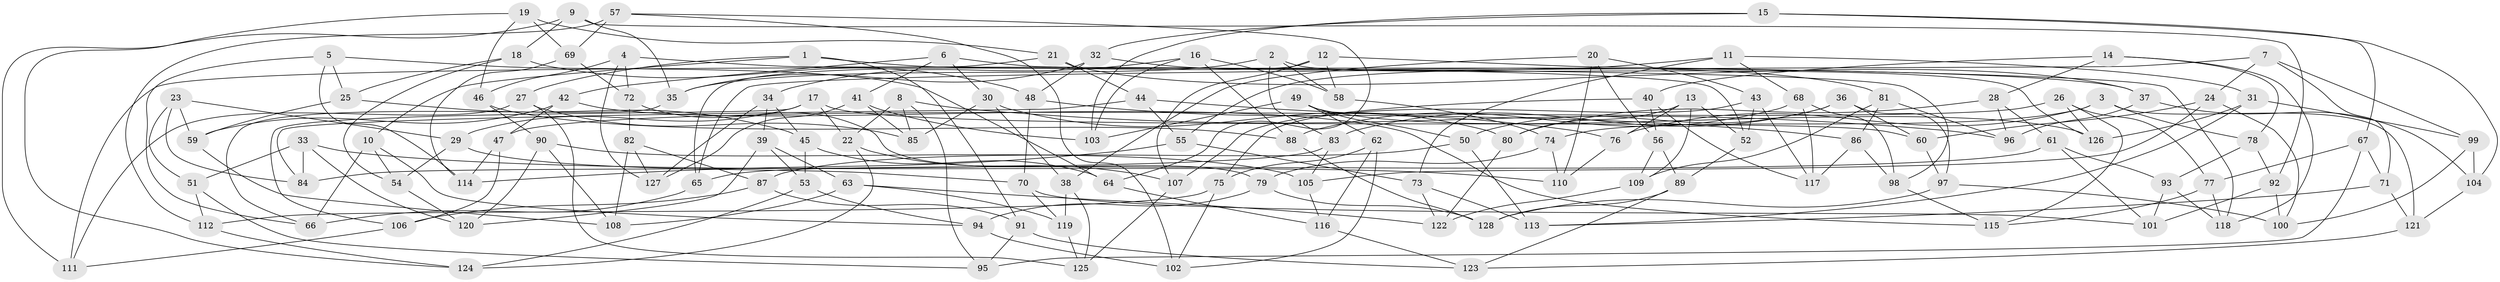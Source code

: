 // coarse degree distribution, {4: 0.3157894736842105, 6: 0.5789473684210527, 5: 0.10526315789473684}
// Generated by graph-tools (version 1.1) at 2025/52/02/27/25 19:52:31]
// undirected, 128 vertices, 256 edges
graph export_dot {
graph [start="1"]
  node [color=gray90,style=filled];
  1;
  2;
  3;
  4;
  5;
  6;
  7;
  8;
  9;
  10;
  11;
  12;
  13;
  14;
  15;
  16;
  17;
  18;
  19;
  20;
  21;
  22;
  23;
  24;
  25;
  26;
  27;
  28;
  29;
  30;
  31;
  32;
  33;
  34;
  35;
  36;
  37;
  38;
  39;
  40;
  41;
  42;
  43;
  44;
  45;
  46;
  47;
  48;
  49;
  50;
  51;
  52;
  53;
  54;
  55;
  56;
  57;
  58;
  59;
  60;
  61;
  62;
  63;
  64;
  65;
  66;
  67;
  68;
  69;
  70;
  71;
  72;
  73;
  74;
  75;
  76;
  77;
  78;
  79;
  80;
  81;
  82;
  83;
  84;
  85;
  86;
  87;
  88;
  89;
  90;
  91;
  92;
  93;
  94;
  95;
  96;
  97;
  98;
  99;
  100;
  101;
  102;
  103;
  104;
  105;
  106;
  107;
  108;
  109;
  110;
  111;
  112;
  113;
  114;
  115;
  116;
  117;
  118;
  119;
  120;
  121;
  122;
  123;
  124;
  125;
  126;
  127;
  128;
  1 -- 10;
  1 -- 37;
  1 -- 91;
  1 -- 27;
  2 -- 83;
  2 -- 126;
  2 -- 58;
  2 -- 35;
  3 -- 121;
  3 -- 74;
  3 -- 76;
  3 -- 78;
  4 -- 72;
  4 -- 46;
  4 -- 52;
  4 -- 127;
  5 -- 114;
  5 -- 25;
  5 -- 64;
  5 -- 66;
  6 -- 30;
  6 -- 98;
  6 -- 42;
  6 -- 41;
  7 -- 65;
  7 -- 24;
  7 -- 99;
  7 -- 71;
  8 -- 85;
  8 -- 95;
  8 -- 22;
  8 -- 96;
  9 -- 18;
  9 -- 92;
  9 -- 35;
  9 -- 111;
  10 -- 94;
  10 -- 66;
  10 -- 54;
  11 -- 55;
  11 -- 31;
  11 -- 73;
  11 -- 68;
  12 -- 107;
  12 -- 65;
  12 -- 58;
  12 -- 118;
  13 -- 76;
  13 -- 109;
  13 -- 52;
  13 -- 80;
  14 -- 40;
  14 -- 28;
  14 -- 78;
  14 -- 118;
  15 -- 103;
  15 -- 104;
  15 -- 67;
  15 -- 32;
  16 -- 103;
  16 -- 88;
  16 -- 58;
  16 -- 34;
  17 -- 106;
  17 -- 29;
  17 -- 22;
  17 -- 60;
  18 -- 25;
  18 -- 54;
  18 -- 48;
  19 -- 124;
  19 -- 21;
  19 -- 46;
  19 -- 69;
  20 -- 38;
  20 -- 56;
  20 -- 43;
  20 -- 110;
  21 -- 111;
  21 -- 44;
  21 -- 37;
  22 -- 124;
  22 -- 107;
  23 -- 84;
  23 -- 51;
  23 -- 59;
  23 -- 29;
  24 -- 60;
  24 -- 100;
  24 -- 105;
  25 -- 45;
  25 -- 59;
  26 -- 115;
  26 -- 47;
  26 -- 126;
  26 -- 77;
  27 -- 85;
  27 -- 111;
  27 -- 125;
  28 -- 96;
  28 -- 80;
  28 -- 61;
  29 -- 70;
  29 -- 54;
  30 -- 38;
  30 -- 85;
  30 -- 80;
  31 -- 126;
  31 -- 113;
  31 -- 99;
  32 -- 48;
  32 -- 35;
  32 -- 81;
  33 -- 84;
  33 -- 120;
  33 -- 110;
  33 -- 51;
  34 -- 45;
  34 -- 39;
  34 -- 127;
  35 -- 66;
  36 -- 83;
  36 -- 97;
  36 -- 60;
  36 -- 50;
  37 -- 96;
  37 -- 104;
  38 -- 119;
  38 -- 125;
  39 -- 63;
  39 -- 120;
  39 -- 53;
  40 -- 56;
  40 -- 117;
  40 -- 107;
  41 -- 103;
  41 -- 127;
  41 -- 85;
  42 -- 59;
  42 -- 47;
  42 -- 115;
  43 -- 75;
  43 -- 52;
  43 -- 117;
  44 -- 55;
  44 -- 84;
  44 -- 86;
  45 -- 64;
  45 -- 53;
  46 -- 90;
  46 -- 88;
  47 -- 114;
  47 -- 106;
  48 -- 76;
  48 -- 70;
  49 -- 103;
  49 -- 62;
  49 -- 126;
  49 -- 50;
  50 -- 113;
  50 -- 87;
  51 -- 112;
  51 -- 95;
  52 -- 89;
  53 -- 94;
  53 -- 124;
  54 -- 120;
  55 -- 73;
  55 -- 114;
  56 -- 89;
  56 -- 109;
  57 -- 112;
  57 -- 69;
  57 -- 102;
  57 -- 64;
  58 -- 74;
  59 -- 108;
  60 -- 97;
  61 -- 93;
  61 -- 101;
  61 -- 65;
  62 -- 75;
  62 -- 116;
  62 -- 102;
  63 -- 108;
  63 -- 122;
  63 -- 119;
  64 -- 116;
  65 -- 66;
  67 -- 77;
  67 -- 95;
  67 -- 71;
  68 -- 88;
  68 -- 98;
  68 -- 117;
  69 -- 72;
  69 -- 114;
  70 -- 101;
  70 -- 119;
  71 -- 121;
  71 -- 113;
  72 -- 82;
  72 -- 79;
  73 -- 122;
  73 -- 113;
  74 -- 110;
  74 -- 79;
  75 -- 102;
  75 -- 112;
  76 -- 110;
  77 -- 115;
  77 -- 118;
  78 -- 92;
  78 -- 93;
  79 -- 94;
  79 -- 128;
  80 -- 122;
  81 -- 86;
  81 -- 96;
  81 -- 109;
  82 -- 127;
  82 -- 87;
  82 -- 108;
  83 -- 105;
  83 -- 84;
  86 -- 117;
  86 -- 98;
  87 -- 106;
  87 -- 91;
  88 -- 128;
  89 -- 123;
  89 -- 128;
  90 -- 105;
  90 -- 108;
  90 -- 120;
  91 -- 95;
  91 -- 123;
  92 -- 100;
  92 -- 101;
  93 -- 118;
  93 -- 101;
  94 -- 102;
  97 -- 100;
  97 -- 128;
  98 -- 115;
  99 -- 104;
  99 -- 100;
  104 -- 121;
  105 -- 116;
  106 -- 111;
  107 -- 125;
  109 -- 122;
  112 -- 124;
  116 -- 123;
  119 -- 125;
  121 -- 123;
}
